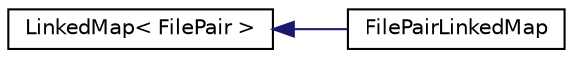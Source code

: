 digraph "Graphical Class Hierarchy"
{
 // LATEX_PDF_SIZE
  edge [fontname="Helvetica",fontsize="10",labelfontname="Helvetica",labelfontsize="10"];
  node [fontname="Helvetica",fontsize="10",shape=record];
  rankdir="LR";
  Node0 [label="LinkedMap\< FilePair \>",height=0.2,width=0.4,color="black", fillcolor="white", style="filled",URL="$classLinkedMap.html",tooltip=" "];
  Node0 -> Node1 [dir="back",color="midnightblue",fontsize="10",style="solid",fontname="Helvetica"];
  Node1 [label="FilePairLinkedMap",height=0.2,width=0.4,color="black", fillcolor="white", style="filled",URL="$classFilePairLinkedMap.html",tooltip=" "];
}

